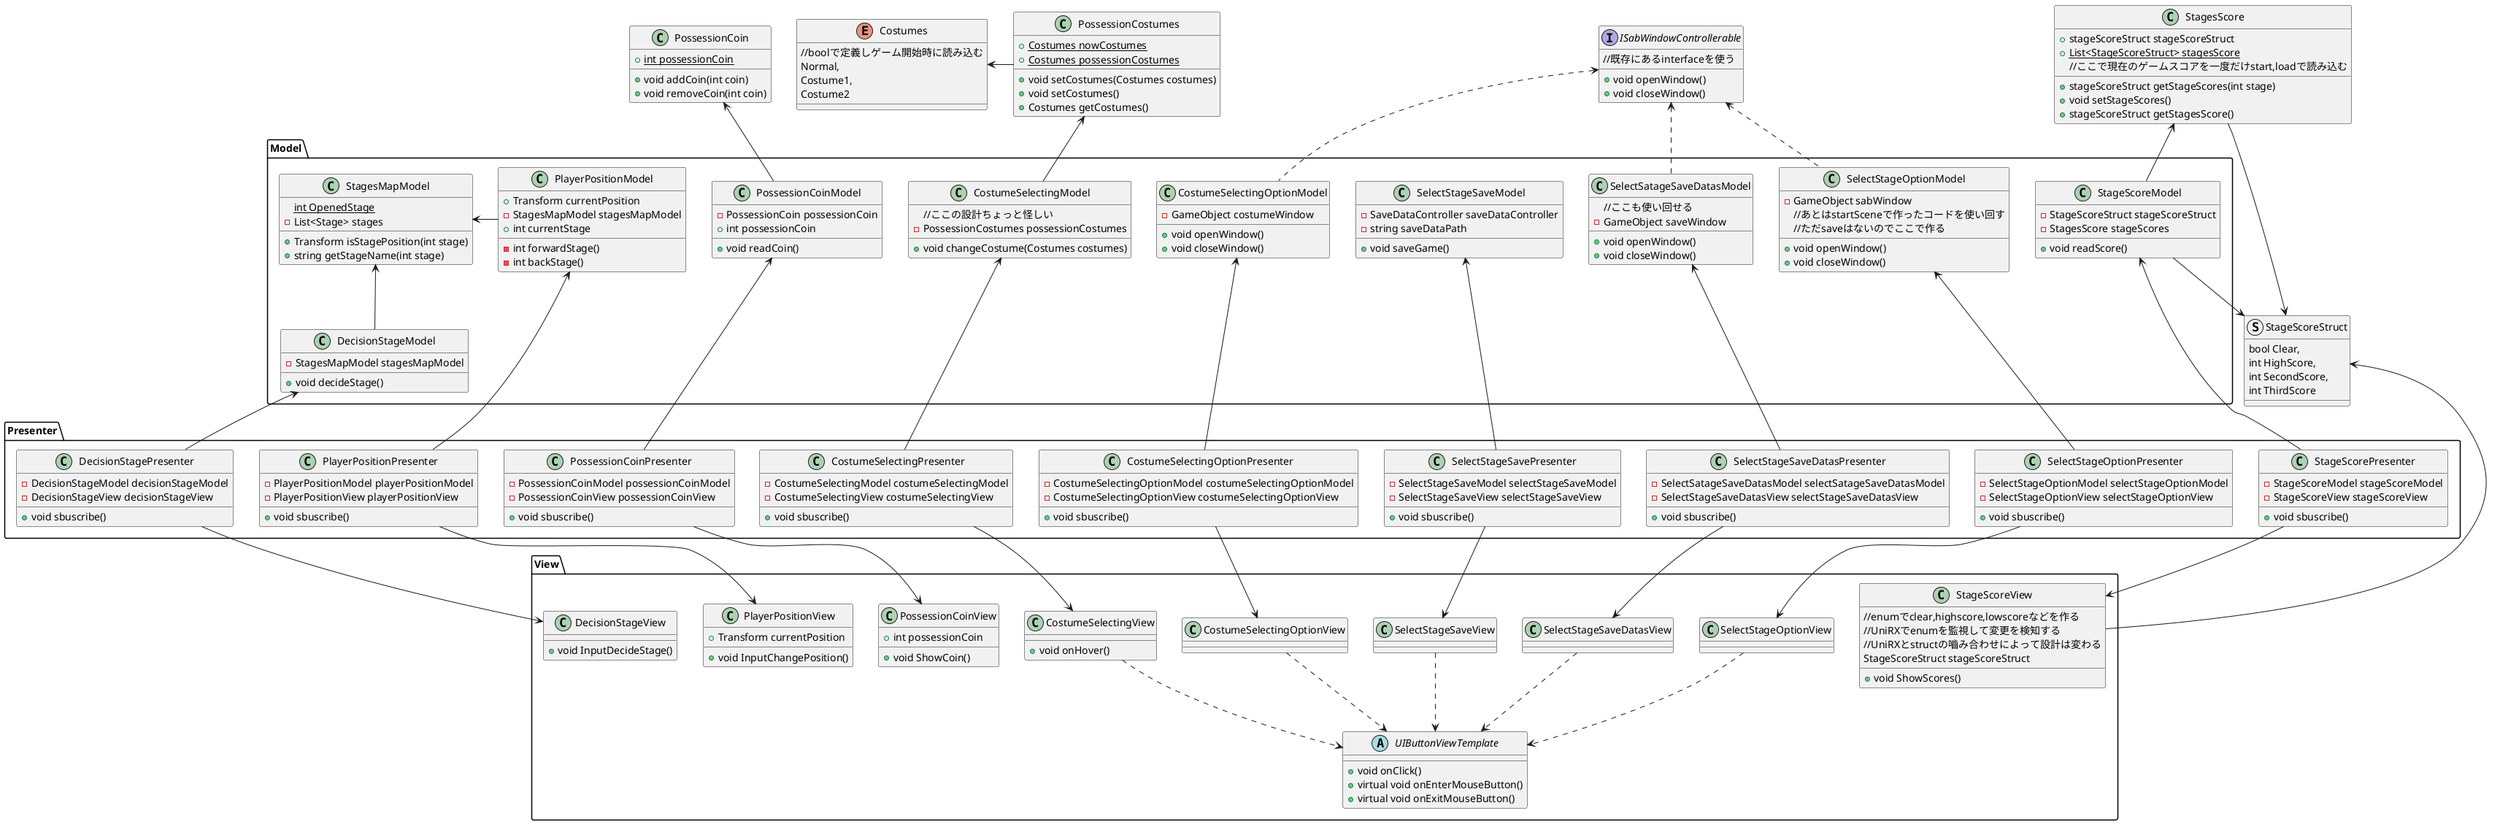 @startuml GameStageMapSelectMap
    interface ISabWindowControllerable{
        //既存にあるinterfaceを使う
        +void openWindow()
        +void closeWindow()
    }
class StagesScore{
    +stageScoreStruct stageScoreStruct
    +{static}List<StageScoreStruct> stagesScore
    +stageScoreStruct getStageScores(int stage)
    //ここで現在のゲームスコアを一度だけstart,loadで読み込む
    +void setStageScores()
    +stageScoreStruct getStagesScore()
}
class PossessionCostumes{
    +{static}Costumes nowCostumes
    +{static}Costumes possessionCostumes
    +void setCostumes(Costumes costumes)
    +void setCostumes()
    +Costumes getCostumes()
}
enum Costumes{
    //boolで定義しゲーム開始時に読み込む
    Normal,
    Costume1,
    Costume2
}
PossessionCostumes -left-> Costumes
class PossessionCoin{
    +{static}int possessionCoin
    +void addCoin(int coin)
    +void removeCoin(int coin)
}
namespace Model{
    class SelectStageOptionModel{
        -GameObject sabWindow
        +void openWindow()
        +void closeWindow()
        //あとはstartSceneで作ったコードを使い回す
        //ただsaveはないのでここで作る
    }
    SelectStageOptionModel .up.> ISabWindowControllerable
    SelectSatageSaveDatasModel .up.> ISabWindowControllerable
    CostumeSelectingOptionModel .up.> ISabWindowControllerable
    class SelectSatageSaveDatasModel{
        //ここも使い回せる
        -GameObject saveWindow
        +void openWindow()
        +void closeWindow()
    }
    class SelectStageSaveModel{
        -SaveDataController saveDataController
        -string saveDataPath
        +void saveGame()
    }
    class PlayerPositionModel{
        +Transform currentPosition
        -StagesMapModel stagesMapModel
        +int currentStage
        -int forwardStage()
        -int backStage()
    }
    class StagesMapModel{
        {static}int OpenedStage
        -List<Stage> stages
        +Transform isStagePosition(int stage)
        +string getStageName(int stage)
    }
    class DecisionStageModel{
        -StagesMapModel stagesMapModel
        +void decideStage()
    }
    PlayerPositionModel -right-> StagesMapModel
    DecisionStageModel -up-> StagesMapModel
    class StageScoreModel{
        -StageScoreStruct stageScoreStruct
        -StagesScore stageScores
        +void readScore()
    }
    StageScoreModel -up-> StagesScore
    class CostumeSelectingOptionModel{
        -GameObject costumeWindow
        +void openWindow()
        +void closeWindow()
    }
    class CostumeSelectingModel{
        //ここの設計ちょっと怪しい
        -PossessionCostumes possessionCostumes
        +void changeCostume(Costumes costumes)
    }
    CostumeSelectingModel -up-> PossessionCostumes
    class PossessionCoinModel{
        -PossessionCoin possessionCoin
        +int possessionCoin
        +void readCoin()
    }
    PossessionCoinModel -up-> PossessionCoin
}
namespace Presenter{
    class SelectStageOptionPresenter{
        -SelectStageOptionModel selectStageOptionModel
        -SelectStageOptionView selectStageOptionView
        +void sbuscribe()
    }
    class SelectStageSaveDatasPresenter{
        -SelectSatageSaveDatasModel selectSatageSaveDatasModel
        -SelectStageSaveDatasView selectStageSaveDatasView
        +void sbuscribe()
    }
    class SelectStageSavePresenter{
        -SelectStageSaveModel selectStageSaveModel
        -SelectStageSaveView selectStageSaveView
        +void sbuscribe()
    }
    class PlayerPositionPresenter{
        -PlayerPositionModel playerPositionModel
        -PlayerPositionView playerPositionView
        +void sbuscribe()
    }
    class DecisionStagePresenter{
        -DecisionStageModel decisionStageModel
        -DecisionStageView decisionStageView
        +void sbuscribe()
    }
    class StageScorePresenter{
        -StageScoreModel stageScoreModel
        -StageScoreView stageScoreView
        +void sbuscribe()
    }
    class CostumeSelectingOptionPresenter{
        -CostumeSelectingOptionModel costumeSelectingOptionModel
        -CostumeSelectingOptionView costumeSelectingOptionView
        +void sbuscribe()
    }
    class CostumeSelectingPresenter{
        -CostumeSelectingModel costumeSelectingModel
        -CostumeSelectingView costumeSelectingView
        +void sbuscribe()
    }
    class PossessionCoinPresenter{
        -PossessionCoinModel possessionCoinModel
        -PossessionCoinView possessionCoinView
        +void sbuscribe()
    }
}
SelectStageOptionPresenter -up-> SelectStageOptionModel
SelectStageOptionPresenter -down-> View.SelectStageOptionView
SelectStageSaveDatasPresenter -up-> SelectSatageSaveDatasModel
SelectStageSaveDatasPresenter -down-> View.SelectStageSaveDatasView
SelectStageSavePresenter -up-> SelectStageSaveModel
SelectStageSavePresenter -down-> View.SelectStageSaveView
PlayerPositionPresenter -up-> PlayerPositionModel
PlayerPositionPresenter -down-> View.PlayerPositionView
DecisionStagePresenter -up-> DecisionStageModel
DecisionStagePresenter -down-> View.DecisionStageView
StageScorePresenter -up-> StageScoreModel
StageScorePresenter -down-> View.StageScoreView
CostumeSelectingOptionPresenter -up-> CostumeSelectingOptionModel
CostumeSelectingOptionPresenter -down-> View.CostumeSelectingOptionView
CostumeSelectingPresenter -up-> CostumeSelectingModel
CostumeSelectingPresenter -down-> View.CostumeSelectingView
PossessionCoinPresenter -up-> PossessionCoinModel
PossessionCoinPresenter -down-> View.PossessionCoinView
namespace View{
    abstract class UIButtonViewTemplate{
        +void onClick()
        + virtual void onEnterMouseButton()
        + virtual void onExitMouseButton()
    }
    class SelectStageOptionView{
    }
    class SelectStageSaveDatasView{
    }
    class SelectStageSaveView{
    }
    class CostumeSelectingOptionView{
    }
    SelectStageOptionView .down.> UIButtonViewTemplate
    SelectStageSaveDatasView .down.> UIButtonViewTemplate
    SelectStageSaveView .down.> UIButtonViewTemplate
    CostumeSelectingOptionView .down.> UIButtonViewTemplate
    class PlayerPositionView{
        +Transform currentPosition
        +void InputChangePosition()
    }
    class DecisionStageView{
        +void InputDecideStage()
    }
    class StageScoreView{
        //enumでclear,highscore,lowscoreなどを作る
        //UniRXでenumを監視して変更を検知する
        //UniRXとstructの嚙み合わせによって設計は変わる
        StageScoreStruct stageScoreStruct
        +void ShowScores()
    }
    class CostumeSelectingView{
        +void onHover()
    }
    CostumeSelectingView .down.> UIButtonViewTemplate
    class PossessionCoinView{
        +int possessionCoin
        +void ShowCoin()
    }
}
struct StageScoreStruct{
    bool Clear,
    int HighScore,
    int SecondScore,
    int ThirdScore
}
StageScoreView -up-> StageScoreStruct
StageScoreModel -down-> StageScoreStruct
StagesScore -down-> StageScoreStruct

@enduml


//シングルトンで他のプレイヤーの情報を書かねばいかない
